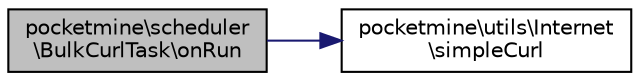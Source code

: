 digraph "pocketmine\scheduler\BulkCurlTask\onRun"
{
 // INTERACTIVE_SVG=YES
 // LATEX_PDF_SIZE
  edge [fontname="Helvetica",fontsize="10",labelfontname="Helvetica",labelfontsize="10"];
  node [fontname="Helvetica",fontsize="10",shape=record];
  rankdir="LR";
  Node1 [label="pocketmine\\scheduler\l\\BulkCurlTask\\onRun",height=0.2,width=0.4,color="black", fillcolor="grey75", style="filled", fontcolor="black",tooltip=" "];
  Node1 -> Node2 [color="midnightblue",fontsize="10",style="solid",fontname="Helvetica"];
  Node2 [label="pocketmine\\utils\\Internet\l\\simpleCurl",height=0.2,width=0.4,color="black", fillcolor="white", style="filled",URL="$df/d1b/classpocketmine_1_1utils_1_1_internet.html#a92ae55d6727c21d145cfeeb944d95ebd",tooltip=" "];
}
